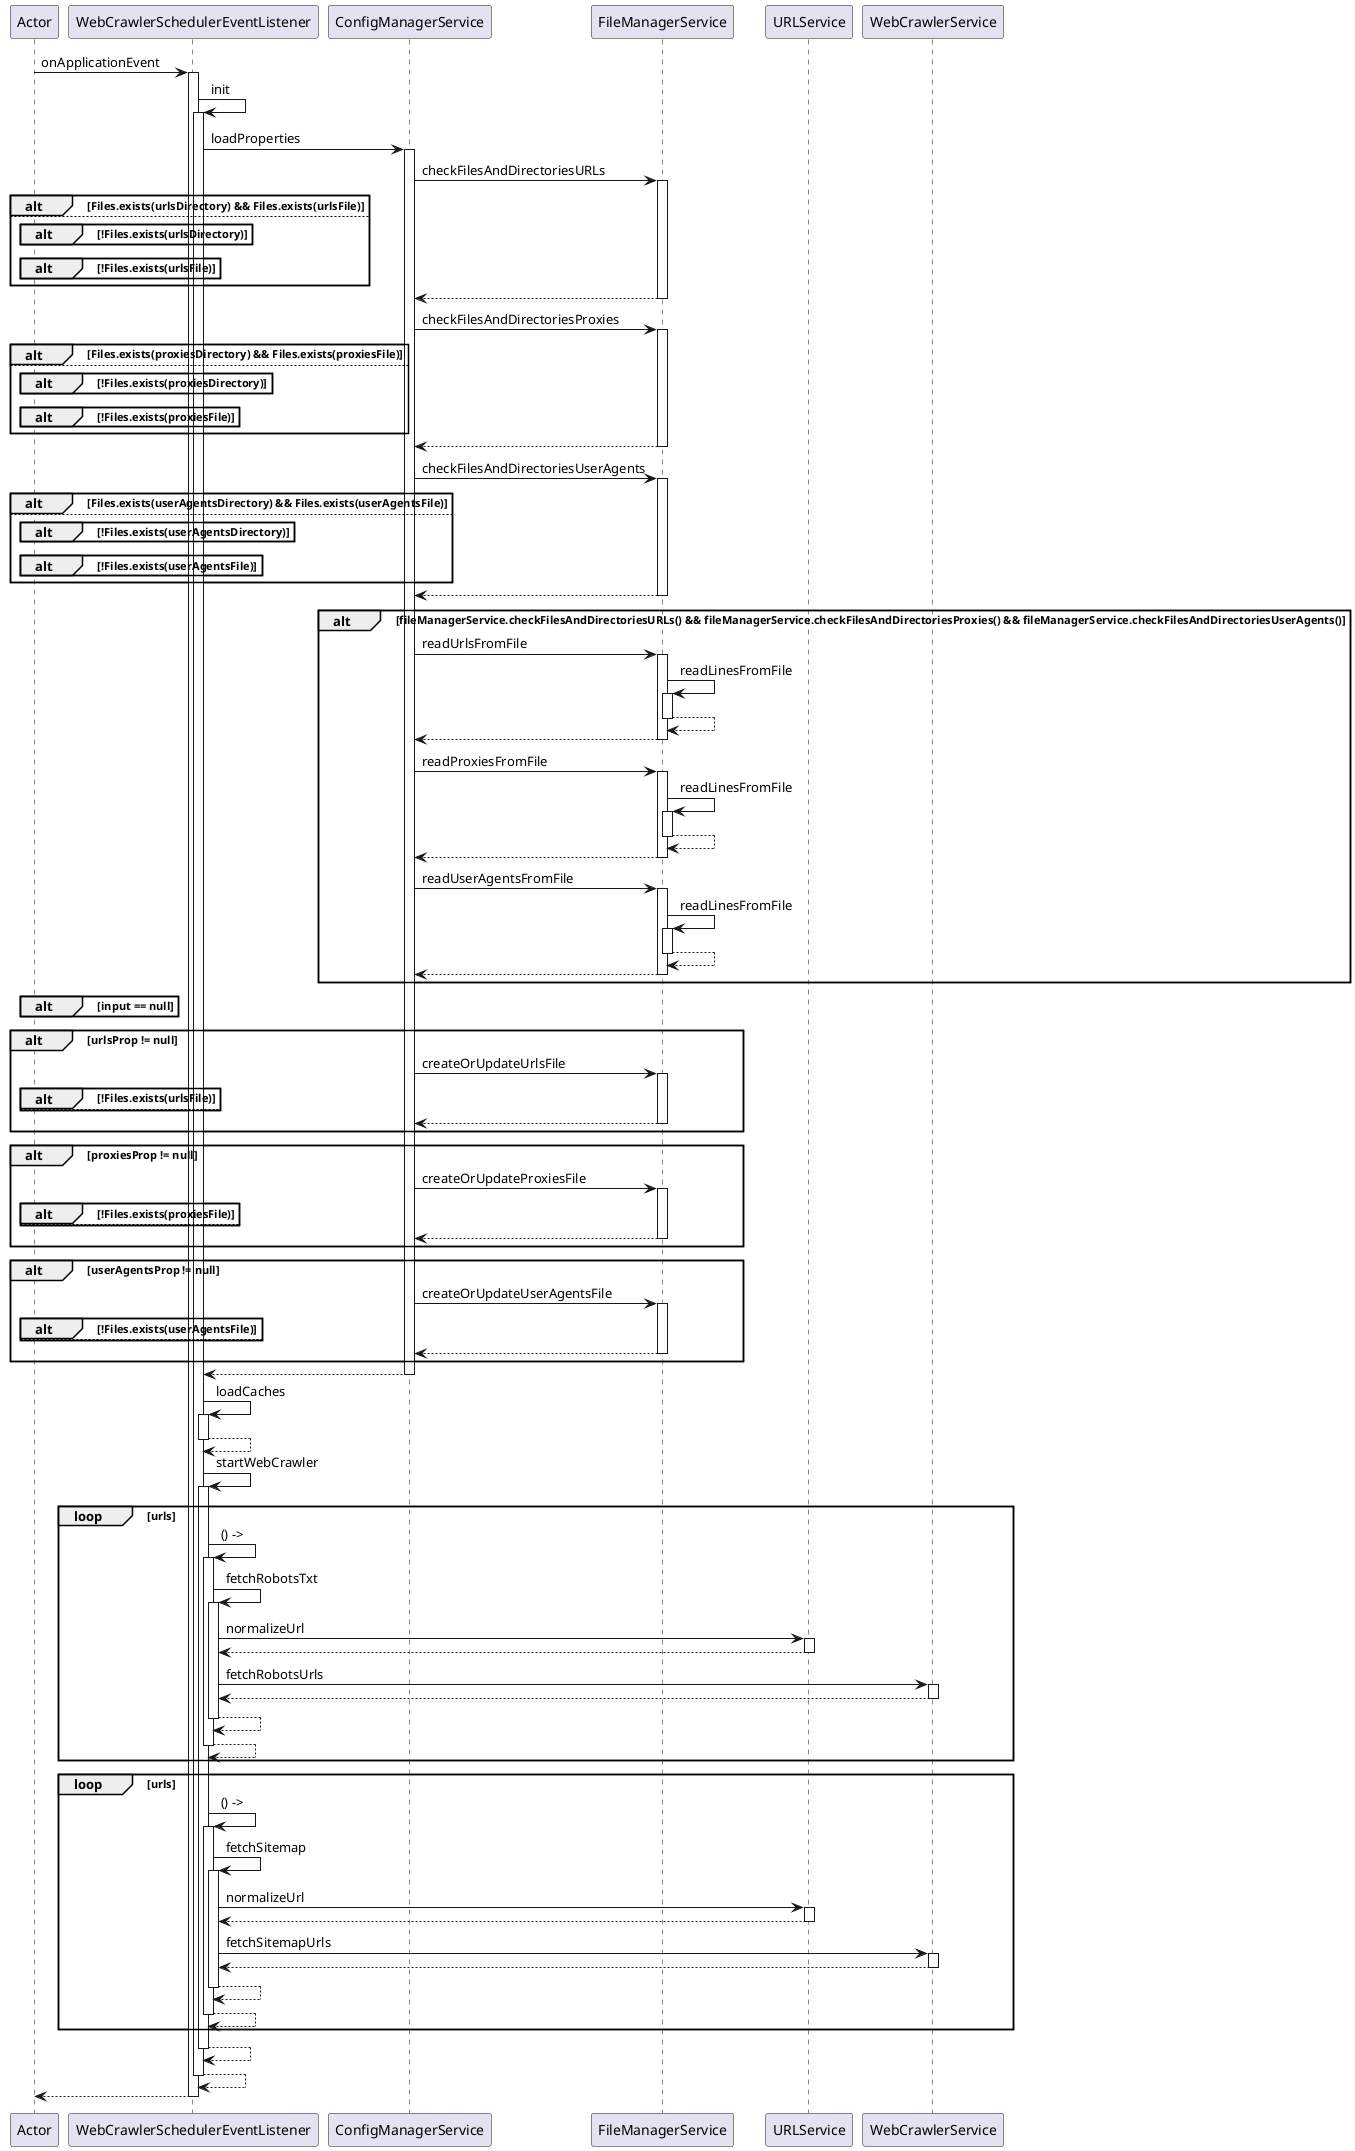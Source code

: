 @startuml
participant Actor
Actor -> WebCrawlerSchedulerEventListener : onApplicationEvent
activate WebCrawlerSchedulerEventListener
WebCrawlerSchedulerEventListener -> WebCrawlerSchedulerEventListener : init
activate WebCrawlerSchedulerEventListener
WebCrawlerSchedulerEventListener -> ConfigManagerService : loadProperties
activate ConfigManagerService
ConfigManagerService -> FileManagerService : checkFilesAndDirectoriesURLs
activate FileManagerService
alt Files.exists(urlsDirectory) && Files.exists(urlsFile)
else
alt !Files.exists(urlsDirectory)
end
alt !Files.exists(urlsFile)
end
end
FileManagerService --> ConfigManagerService
deactivate FileManagerService
ConfigManagerService -> FileManagerService : checkFilesAndDirectoriesProxies
activate FileManagerService
alt Files.exists(proxiesDirectory) && Files.exists(proxiesFile)
else
alt !Files.exists(proxiesDirectory)
end
alt !Files.exists(proxiesFile)
end
end
FileManagerService --> ConfigManagerService
deactivate FileManagerService
ConfigManagerService -> FileManagerService : checkFilesAndDirectoriesUserAgents
activate FileManagerService
alt Files.exists(userAgentsDirectory) && Files.exists(userAgentsFile)
else
alt !Files.exists(userAgentsDirectory)
end
alt !Files.exists(userAgentsFile)
end
end
FileManagerService --> ConfigManagerService
deactivate FileManagerService
alt fileManagerService.checkFilesAndDirectoriesURLs() && fileManagerService.checkFilesAndDirectoriesProxies() && fileManagerService.checkFilesAndDirectoriesUserAgents()
ConfigManagerService -> FileManagerService : readUrlsFromFile
activate FileManagerService
FileManagerService -> FileManagerService : readLinesFromFile
activate FileManagerService
FileManagerService --> FileManagerService
deactivate FileManagerService
FileManagerService --> ConfigManagerService
deactivate FileManagerService
ConfigManagerService -> FileManagerService : readProxiesFromFile
activate FileManagerService
FileManagerService -> FileManagerService : readLinesFromFile
activate FileManagerService
FileManagerService --> FileManagerService
deactivate FileManagerService
FileManagerService --> ConfigManagerService
deactivate FileManagerService
ConfigManagerService -> FileManagerService : readUserAgentsFromFile
activate FileManagerService
FileManagerService -> FileManagerService : readLinesFromFile
activate FileManagerService
FileManagerService --> FileManagerService
deactivate FileManagerService
FileManagerService --> ConfigManagerService
deactivate FileManagerService
end
alt input == null
end
alt urlsProp != null
ConfigManagerService -> FileManagerService : createOrUpdateUrlsFile
activate FileManagerService
alt !Files.exists(urlsFile)
else
end
FileManagerService --> ConfigManagerService
deactivate FileManagerService
end
alt proxiesProp != null
ConfigManagerService -> FileManagerService : createOrUpdateProxiesFile
activate FileManagerService
alt !Files.exists(proxiesFile)
else
end
FileManagerService --> ConfigManagerService
deactivate FileManagerService
end
alt userAgentsProp != null
ConfigManagerService -> FileManagerService : createOrUpdateUserAgentsFile
activate FileManagerService
alt !Files.exists(userAgentsFile)
else
end
FileManagerService --> ConfigManagerService
deactivate FileManagerService
end
ConfigManagerService --> WebCrawlerSchedulerEventListener
deactivate ConfigManagerService
WebCrawlerSchedulerEventListener -> WebCrawlerSchedulerEventListener : loadCaches
activate WebCrawlerSchedulerEventListener
WebCrawlerSchedulerEventListener --> WebCrawlerSchedulerEventListener
deactivate WebCrawlerSchedulerEventListener
WebCrawlerSchedulerEventListener -> WebCrawlerSchedulerEventListener : startWebCrawler
activate WebCrawlerSchedulerEventListener
loop urls
WebCrawlerSchedulerEventListener -> WebCrawlerSchedulerEventListener : () ->
activate WebCrawlerSchedulerEventListener
WebCrawlerSchedulerEventListener -> WebCrawlerSchedulerEventListener : fetchRobotsTxt
activate WebCrawlerSchedulerEventListener
WebCrawlerSchedulerEventListener -> URLService : normalizeUrl
activate URLService
URLService --> WebCrawlerSchedulerEventListener
deactivate URLService
WebCrawlerSchedulerEventListener -> WebCrawlerService : fetchRobotsUrls
activate WebCrawlerService
WebCrawlerService --> WebCrawlerSchedulerEventListener
deactivate WebCrawlerService
WebCrawlerSchedulerEventListener --> WebCrawlerSchedulerEventListener
deactivate WebCrawlerSchedulerEventListener
WebCrawlerSchedulerEventListener --> WebCrawlerSchedulerEventListener
deactivate WebCrawlerSchedulerEventListener
end
loop urls
WebCrawlerSchedulerEventListener -> WebCrawlerSchedulerEventListener : () ->
activate WebCrawlerSchedulerEventListener
WebCrawlerSchedulerEventListener -> WebCrawlerSchedulerEventListener : fetchSitemap
activate WebCrawlerSchedulerEventListener
WebCrawlerSchedulerEventListener -> URLService : normalizeUrl
activate URLService
URLService --> WebCrawlerSchedulerEventListener
deactivate URLService
WebCrawlerSchedulerEventListener -> WebCrawlerService : fetchSitemapUrls
activate WebCrawlerService
WebCrawlerService --> WebCrawlerSchedulerEventListener
deactivate WebCrawlerService
WebCrawlerSchedulerEventListener --> WebCrawlerSchedulerEventListener
deactivate WebCrawlerSchedulerEventListener
WebCrawlerSchedulerEventListener --> WebCrawlerSchedulerEventListener
deactivate WebCrawlerSchedulerEventListener
end
WebCrawlerSchedulerEventListener --> WebCrawlerSchedulerEventListener
deactivate WebCrawlerSchedulerEventListener
WebCrawlerSchedulerEventListener --> WebCrawlerSchedulerEventListener
deactivate WebCrawlerSchedulerEventListener
return
@enduml
